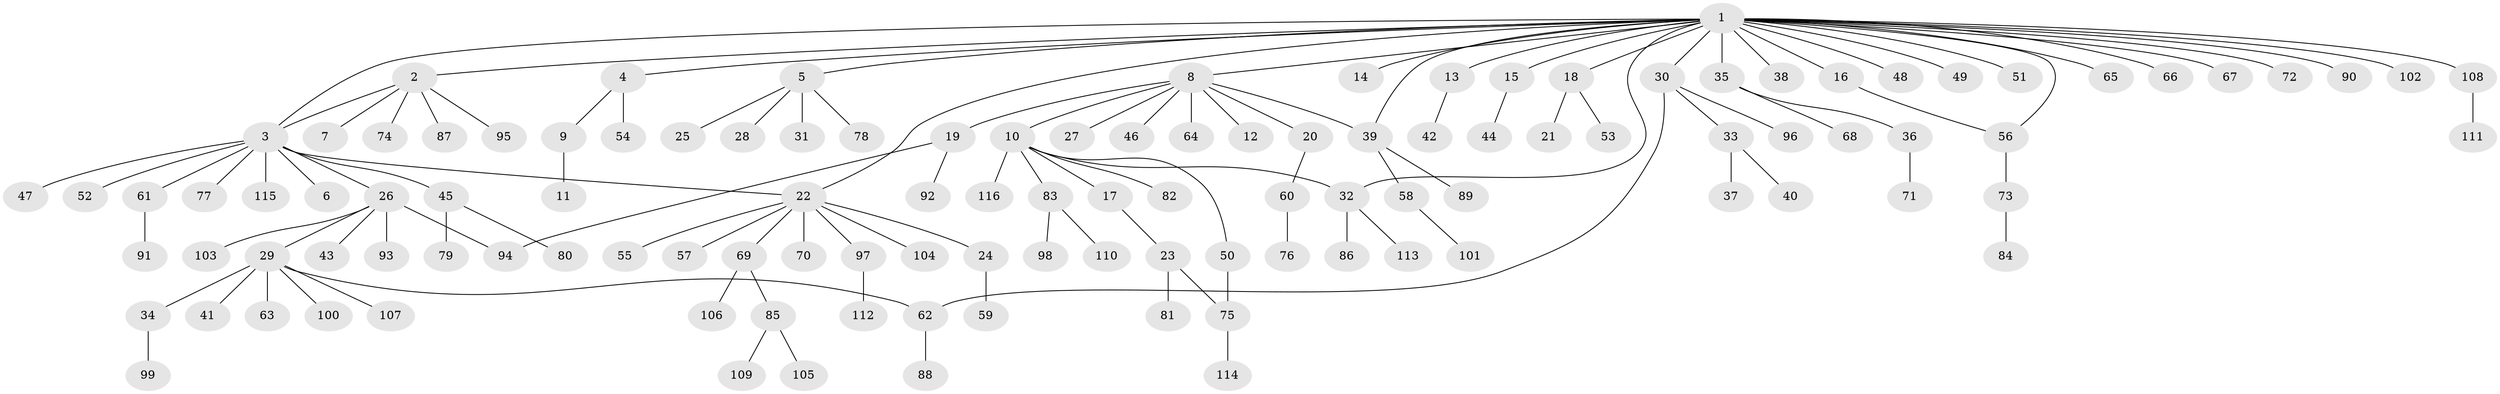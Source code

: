 // coarse degree distribution, {1: 0.9137931034482759, 17: 0.017241379310344827, 2: 0.017241379310344827, 3: 0.017241379310344827, 27: 0.017241379310344827, 12: 0.017241379310344827}
// Generated by graph-tools (version 1.1) at 2025/50/03/04/25 21:50:33]
// undirected, 116 vertices, 123 edges
graph export_dot {
graph [start="1"]
  node [color=gray90,style=filled];
  1;
  2;
  3;
  4;
  5;
  6;
  7;
  8;
  9;
  10;
  11;
  12;
  13;
  14;
  15;
  16;
  17;
  18;
  19;
  20;
  21;
  22;
  23;
  24;
  25;
  26;
  27;
  28;
  29;
  30;
  31;
  32;
  33;
  34;
  35;
  36;
  37;
  38;
  39;
  40;
  41;
  42;
  43;
  44;
  45;
  46;
  47;
  48;
  49;
  50;
  51;
  52;
  53;
  54;
  55;
  56;
  57;
  58;
  59;
  60;
  61;
  62;
  63;
  64;
  65;
  66;
  67;
  68;
  69;
  70;
  71;
  72;
  73;
  74;
  75;
  76;
  77;
  78;
  79;
  80;
  81;
  82;
  83;
  84;
  85;
  86;
  87;
  88;
  89;
  90;
  91;
  92;
  93;
  94;
  95;
  96;
  97;
  98;
  99;
  100;
  101;
  102;
  103;
  104;
  105;
  106;
  107;
  108;
  109;
  110;
  111;
  112;
  113;
  114;
  115;
  116;
  1 -- 2;
  1 -- 3;
  1 -- 4;
  1 -- 5;
  1 -- 8;
  1 -- 13;
  1 -- 14;
  1 -- 15;
  1 -- 16;
  1 -- 18;
  1 -- 22;
  1 -- 30;
  1 -- 32;
  1 -- 35;
  1 -- 38;
  1 -- 39;
  1 -- 48;
  1 -- 49;
  1 -- 51;
  1 -- 56;
  1 -- 65;
  1 -- 66;
  1 -- 67;
  1 -- 72;
  1 -- 90;
  1 -- 102;
  1 -- 108;
  2 -- 3;
  2 -- 7;
  2 -- 74;
  2 -- 87;
  2 -- 95;
  3 -- 6;
  3 -- 22;
  3 -- 26;
  3 -- 45;
  3 -- 47;
  3 -- 52;
  3 -- 61;
  3 -- 77;
  3 -- 115;
  4 -- 9;
  4 -- 54;
  5 -- 25;
  5 -- 28;
  5 -- 31;
  5 -- 78;
  8 -- 10;
  8 -- 12;
  8 -- 19;
  8 -- 20;
  8 -- 27;
  8 -- 39;
  8 -- 46;
  8 -- 64;
  9 -- 11;
  10 -- 17;
  10 -- 32;
  10 -- 50;
  10 -- 82;
  10 -- 83;
  10 -- 116;
  13 -- 42;
  15 -- 44;
  16 -- 56;
  17 -- 23;
  18 -- 21;
  18 -- 53;
  19 -- 92;
  19 -- 94;
  20 -- 60;
  22 -- 24;
  22 -- 55;
  22 -- 57;
  22 -- 69;
  22 -- 70;
  22 -- 97;
  22 -- 104;
  23 -- 75;
  23 -- 81;
  24 -- 59;
  26 -- 29;
  26 -- 43;
  26 -- 93;
  26 -- 94;
  26 -- 103;
  29 -- 34;
  29 -- 41;
  29 -- 62;
  29 -- 63;
  29 -- 100;
  29 -- 107;
  30 -- 33;
  30 -- 62;
  30 -- 96;
  32 -- 86;
  32 -- 113;
  33 -- 37;
  33 -- 40;
  34 -- 99;
  35 -- 36;
  35 -- 68;
  36 -- 71;
  39 -- 58;
  39 -- 89;
  45 -- 79;
  45 -- 80;
  50 -- 75;
  56 -- 73;
  58 -- 101;
  60 -- 76;
  61 -- 91;
  62 -- 88;
  69 -- 85;
  69 -- 106;
  73 -- 84;
  75 -- 114;
  83 -- 98;
  83 -- 110;
  85 -- 105;
  85 -- 109;
  97 -- 112;
  108 -- 111;
}
